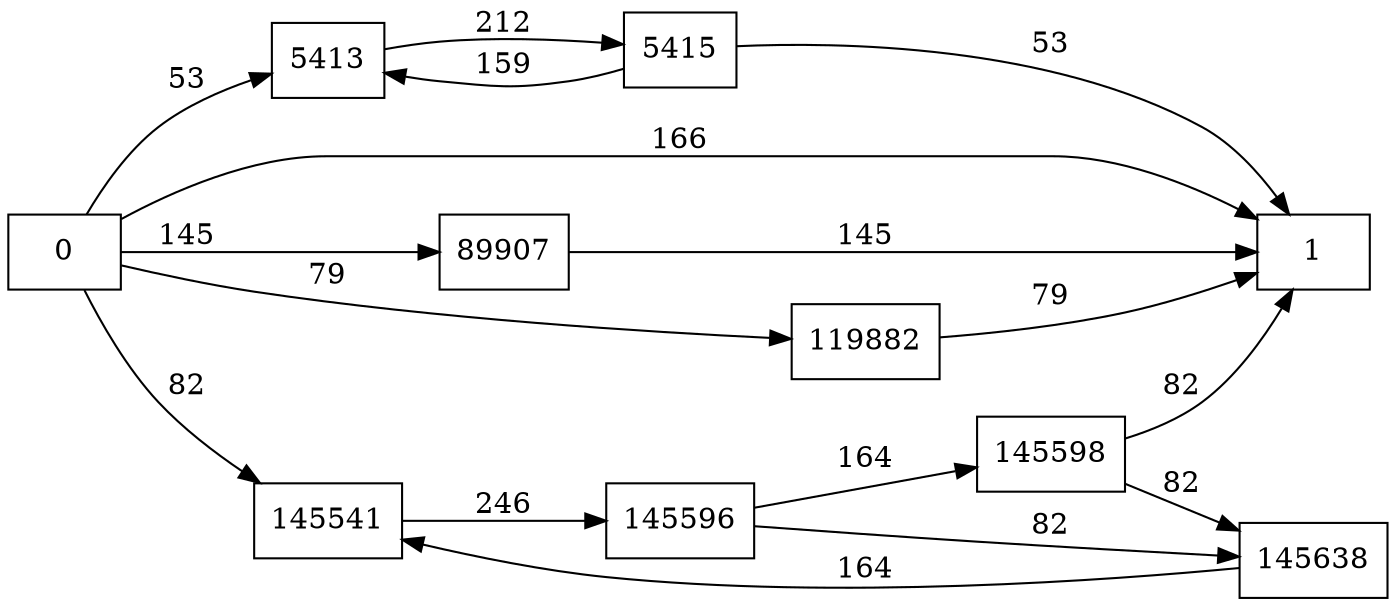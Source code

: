 digraph {
	graph [rankdir=LR]
	node [shape=rectangle]
	5413 -> 5415 [label=212]
	5415 -> 5413 [label=159]
	5415 -> 1 [label=53]
	89907 -> 1 [label=145]
	119882 -> 1 [label=79]
	145541 -> 145596 [label=246]
	145596 -> 145598 [label=164]
	145596 -> 145638 [label=82]
	145598 -> 145638 [label=82]
	145598 -> 1 [label=82]
	145638 -> 145541 [label=164]
	0 -> 5413 [label=53]
	0 -> 1 [label=166]
	0 -> 89907 [label=145]
	0 -> 119882 [label=79]
	0 -> 145541 [label=82]
}
